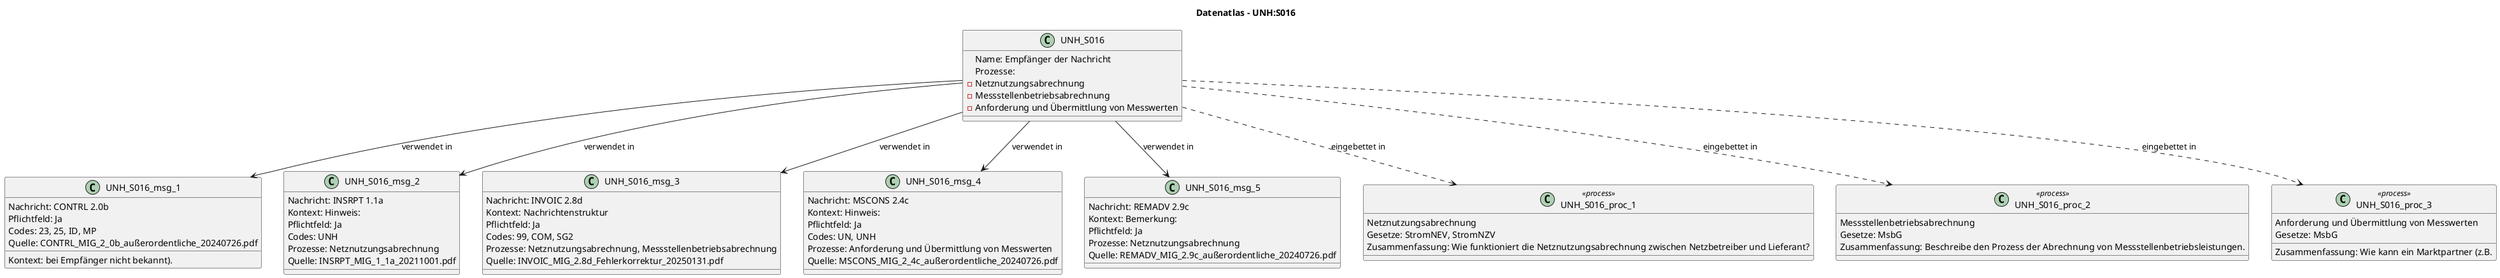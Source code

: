 @startuml
title Datenatlas – UNH:S016
class UNH_S016 {
  Name: Empfänger der Nachricht
  Prozesse:
    - Netznutzungsabrechnung
    - Messstellenbetriebsabrechnung
    - Anforderung und Übermittlung von Messwerten
}
class UNH_S016_msg_1 {
  Nachricht: CONTRL 2.0b
  Kontext: bei Empfänger nicht bekannt).
  Pflichtfeld: Ja
  Codes: 23, 25, ID, MP
  Quelle: CONTRL_MIG_2_0b_außerordentliche_20240726.pdf
}
UNH_S016 --> UNH_S016_msg_1 : verwendet in
class UNH_S016_msg_2 {
  Nachricht: INSRPT 1.1a
  Kontext: Hinweis:
  Pflichtfeld: Ja
  Codes: UNH
  Prozesse: Netznutzungsabrechnung
  Quelle: INSRPT_MIG_1_1a_20211001.pdf
}
UNH_S016 --> UNH_S016_msg_2 : verwendet in
class UNH_S016_msg_3 {
  Nachricht: INVOIC 2.8d
  Kontext: Nachrichtenstruktur
  Pflichtfeld: Ja
  Codes: 99, COM, SG2
  Prozesse: Netznutzungsabrechnung, Messstellenbetriebsabrechnung
  Quelle: INVOIC_MIG_2.8d_Fehlerkorrektur_20250131.pdf
}
UNH_S016 --> UNH_S016_msg_3 : verwendet in
class UNH_S016_msg_4 {
  Nachricht: MSCONS 2.4c
  Kontext: Hinweis:
  Pflichtfeld: Ja
  Codes: UN, UNH
  Prozesse: Anforderung und Übermittlung von Messwerten
  Quelle: MSCONS_MIG_2_4c_außerordentliche_20240726.pdf
}
UNH_S016 --> UNH_S016_msg_4 : verwendet in
class UNH_S016_msg_5 {
  Nachricht: REMADV 2.9c
  Kontext: Bemerkung:
  Pflichtfeld: Ja
  Prozesse: Netznutzungsabrechnung
  Quelle: REMADV_MIG_2.9c_außerordentliche_20240726.pdf
}
UNH_S016 --> UNH_S016_msg_5 : verwendet in
class UNH_S016_proc_1 <<process>> {
  Netznutzungsabrechnung
  Gesetze: StromNEV, StromNZV
  Zusammenfassung: Wie funktioniert die Netznutzungsabrechnung zwischen Netzbetreiber und Lieferant?
}
UNH_S016 ..> UNH_S016_proc_1 : eingebettet in
class UNH_S016_proc_2 <<process>> {
  Messstellenbetriebsabrechnung
  Gesetze: MsbG
  Zusammenfassung: Beschreibe den Prozess der Abrechnung von Messstellenbetriebsleistungen.
}
UNH_S016 ..> UNH_S016_proc_2 : eingebettet in
class UNH_S016_proc_3 <<process>> {
  Anforderung und Übermittlung von Messwerten
  Gesetze: MsbG
  Zusammenfassung: Wie kann ein Marktpartner (z.B.
}
UNH_S016 ..> UNH_S016_proc_3 : eingebettet in
@enduml